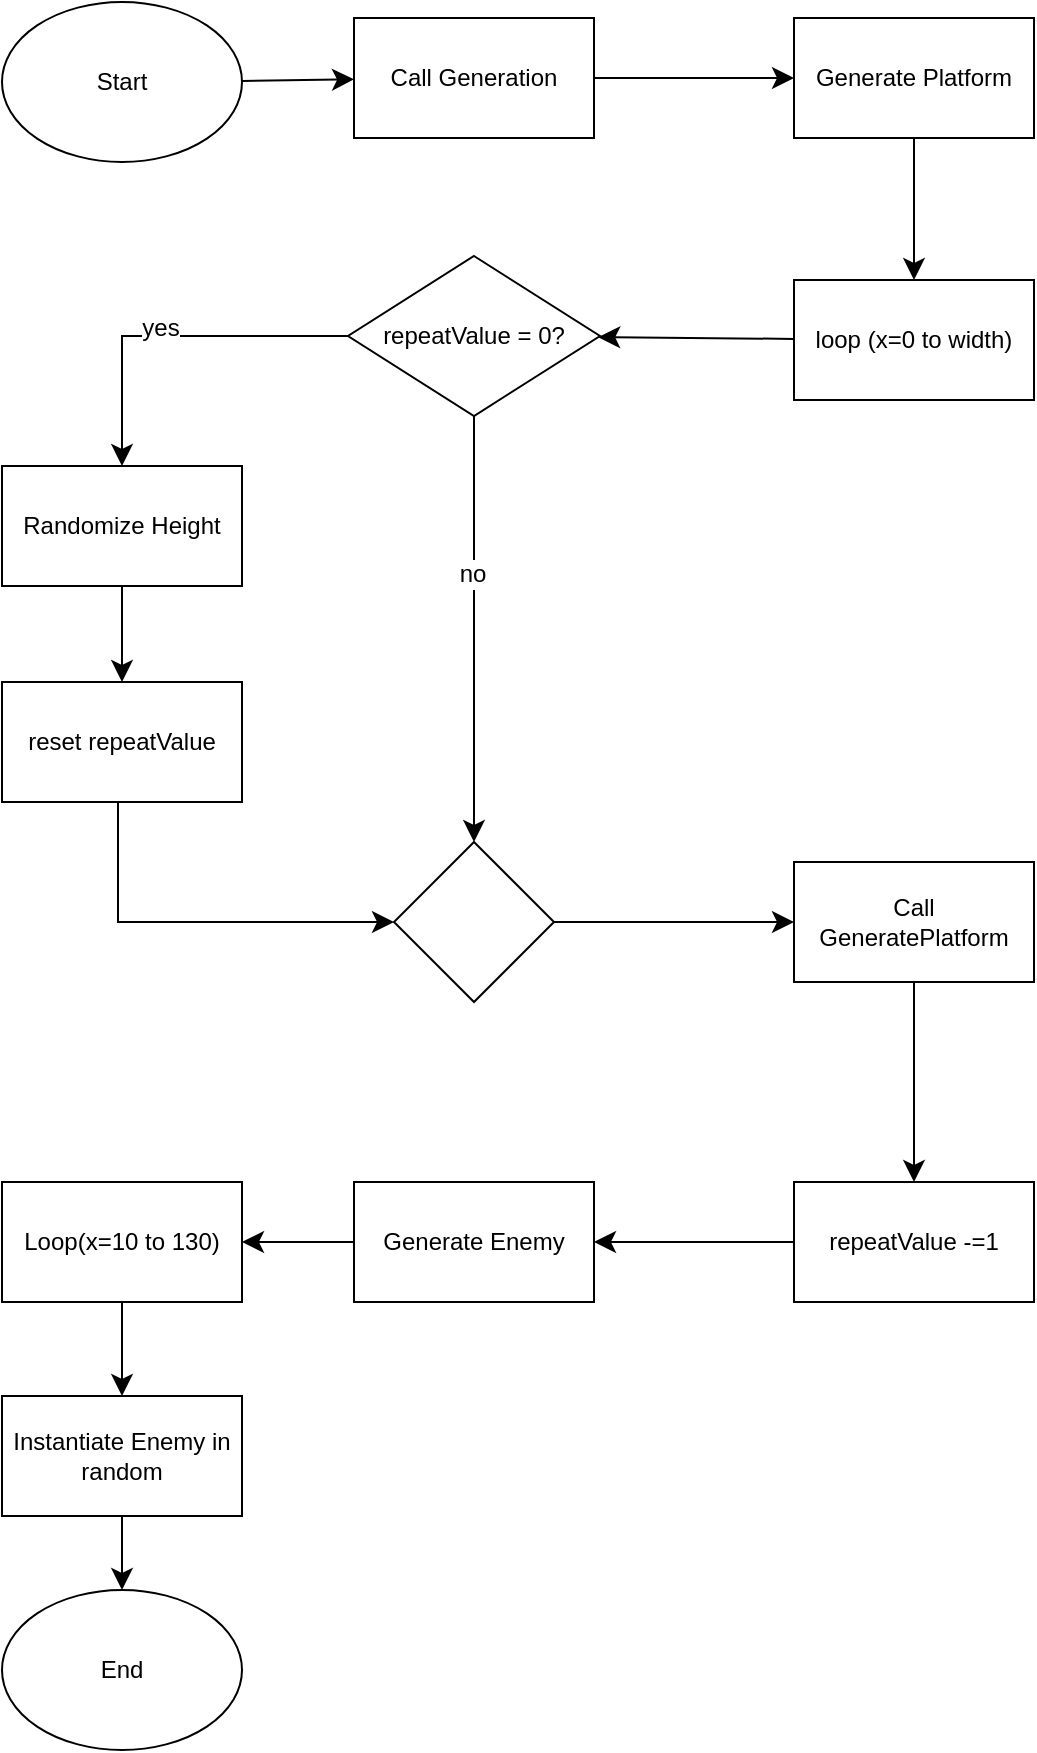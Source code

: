 <mxfile version="25.0.3">
  <diagram name="Page-1" id="dWUJdeGK1EYH1Q_gn_xM">
    <mxGraphModel dx="1674" dy="1297" grid="0" gridSize="10" guides="1" tooltips="1" connect="1" arrows="1" fold="1" page="0" pageScale="1" pageWidth="850" pageHeight="1100" math="0" shadow="0">
      <root>
        <mxCell id="0" />
        <mxCell id="1" parent="0" />
        <mxCell id="3VKDyav_UfELIUZgKjQm-32" value="" style="edgeStyle=none;curved=1;rounded=0;orthogonalLoop=1;jettySize=auto;html=1;fontSize=12;startSize=8;endSize=8;" edge="1" parent="1" source="3VKDyav_UfELIUZgKjQm-30" target="3VKDyav_UfELIUZgKjQm-31">
          <mxGeometry relative="1" as="geometry" />
        </mxCell>
        <mxCell id="3VKDyav_UfELIUZgKjQm-30" value="Start" style="ellipse;whiteSpace=wrap;html=1;" vertex="1" parent="1">
          <mxGeometry x="267" y="-22" width="120" height="80" as="geometry" />
        </mxCell>
        <mxCell id="3VKDyav_UfELIUZgKjQm-34" value="" style="edgeStyle=none;curved=1;rounded=0;orthogonalLoop=1;jettySize=auto;html=1;fontSize=12;startSize=8;endSize=8;" edge="1" parent="1" source="3VKDyav_UfELIUZgKjQm-31" target="3VKDyav_UfELIUZgKjQm-33">
          <mxGeometry relative="1" as="geometry" />
        </mxCell>
        <mxCell id="3VKDyav_UfELIUZgKjQm-31" value="Call Generation" style="whiteSpace=wrap;html=1;" vertex="1" parent="1">
          <mxGeometry x="443" y="-14" width="120" height="60" as="geometry" />
        </mxCell>
        <mxCell id="3VKDyav_UfELIUZgKjQm-36" value="" style="edgeStyle=none;curved=1;rounded=0;orthogonalLoop=1;jettySize=auto;html=1;fontSize=12;startSize=8;endSize=8;" edge="1" parent="1" source="3VKDyav_UfELIUZgKjQm-33" target="3VKDyav_UfELIUZgKjQm-35">
          <mxGeometry relative="1" as="geometry" />
        </mxCell>
        <mxCell id="3VKDyav_UfELIUZgKjQm-33" value="Generate Platform" style="whiteSpace=wrap;html=1;" vertex="1" parent="1">
          <mxGeometry x="663" y="-14" width="120" height="60" as="geometry" />
        </mxCell>
        <mxCell id="3VKDyav_UfELIUZgKjQm-40" value="" style="edgeStyle=none;curved=1;rounded=0;orthogonalLoop=1;jettySize=auto;html=1;fontSize=12;startSize=8;endSize=8;" edge="1" parent="1" source="3VKDyav_UfELIUZgKjQm-35" target="3VKDyav_UfELIUZgKjQm-39">
          <mxGeometry relative="1" as="geometry" />
        </mxCell>
        <mxCell id="3VKDyav_UfELIUZgKjQm-35" value="loop (x=0 to width)" style="whiteSpace=wrap;html=1;" vertex="1" parent="1">
          <mxGeometry x="663" y="117" width="120" height="60" as="geometry" />
        </mxCell>
        <mxCell id="3VKDyav_UfELIUZgKjQm-42" value="" style="edgeStyle=orthogonalEdgeStyle;rounded=0;orthogonalLoop=1;jettySize=auto;html=1;fontSize=12;startSize=8;endSize=8;" edge="1" parent="1" source="3VKDyav_UfELIUZgKjQm-39" target="3VKDyav_UfELIUZgKjQm-41">
          <mxGeometry relative="1" as="geometry" />
        </mxCell>
        <mxCell id="3VKDyav_UfELIUZgKjQm-45" value="yes" style="edgeLabel;html=1;align=center;verticalAlign=middle;resizable=0;points=[];fontSize=12;" vertex="1" connectable="0" parent="3VKDyav_UfELIUZgKjQm-42">
          <mxGeometry x="0.056" y="-4" relative="1" as="geometry">
            <mxPoint as="offset" />
          </mxGeometry>
        </mxCell>
        <mxCell id="3VKDyav_UfELIUZgKjQm-48" value="" style="edgeStyle=none;curved=1;rounded=0;orthogonalLoop=1;jettySize=auto;html=1;fontSize=12;startSize=8;endSize=8;entryX=0.5;entryY=0;entryDx=0;entryDy=0;" edge="1" parent="1" source="3VKDyav_UfELIUZgKjQm-39" target="3VKDyav_UfELIUZgKjQm-50">
          <mxGeometry relative="1" as="geometry">
            <mxPoint x="294.384" y="547" as="targetPoint" />
          </mxGeometry>
        </mxCell>
        <mxCell id="3VKDyav_UfELIUZgKjQm-49" value="no" style="edgeLabel;html=1;align=center;verticalAlign=middle;resizable=0;points=[];fontSize=12;" vertex="1" connectable="0" parent="3VKDyav_UfELIUZgKjQm-48">
          <mxGeometry x="-0.262" y="-1" relative="1" as="geometry">
            <mxPoint as="offset" />
          </mxGeometry>
        </mxCell>
        <mxCell id="3VKDyav_UfELIUZgKjQm-39" value="repeatValue = 0?" style="rhombus;whiteSpace=wrap;html=1;" vertex="1" parent="1">
          <mxGeometry x="440" y="105" width="126" height="80" as="geometry" />
        </mxCell>
        <mxCell id="3VKDyav_UfELIUZgKjQm-53" value="" style="edgeStyle=elbowEdgeStyle;rounded=0;orthogonalLoop=1;jettySize=auto;html=1;fontSize=12;startSize=8;endSize=8;entryX=0;entryY=0.5;entryDx=0;entryDy=0;exitX=0.5;exitY=1;exitDx=0;exitDy=0;" edge="1" parent="1" source="3VKDyav_UfELIUZgKjQm-54" target="3VKDyav_UfELIUZgKjQm-50">
          <mxGeometry relative="1" as="geometry">
            <mxPoint x="105" y="639" as="sourcePoint" />
            <mxPoint x="105" y="684" as="targetPoint" />
            <Array as="points">
              <mxPoint x="325" y="426" />
            </Array>
          </mxGeometry>
        </mxCell>
        <mxCell id="3VKDyav_UfELIUZgKjQm-55" value="" style="edgeStyle=none;curved=1;rounded=0;orthogonalLoop=1;jettySize=auto;html=1;fontSize=12;startSize=8;endSize=8;" edge="1" parent="1" source="3VKDyav_UfELIUZgKjQm-41" target="3VKDyav_UfELIUZgKjQm-54">
          <mxGeometry relative="1" as="geometry" />
        </mxCell>
        <mxCell id="3VKDyav_UfELIUZgKjQm-41" value="Randomize Height" style="whiteSpace=wrap;html=1;" vertex="1" parent="1">
          <mxGeometry x="267" y="210" width="120" height="60" as="geometry" />
        </mxCell>
        <mxCell id="3VKDyav_UfELIUZgKjQm-61" value="" style="edgeStyle=none;curved=1;rounded=0;orthogonalLoop=1;jettySize=auto;html=1;fontSize=12;startSize=8;endSize=8;" edge="1" parent="1" source="3VKDyav_UfELIUZgKjQm-50" target="3VKDyav_UfELIUZgKjQm-60">
          <mxGeometry relative="1" as="geometry" />
        </mxCell>
        <mxCell id="3VKDyav_UfELIUZgKjQm-50" value="" style="rhombus;whiteSpace=wrap;html=1;" vertex="1" parent="1">
          <mxGeometry x="463" y="398" width="80" height="80" as="geometry" />
        </mxCell>
        <mxCell id="3VKDyav_UfELIUZgKjQm-54" value="reset repeatValue" style="whiteSpace=wrap;html=1;" vertex="1" parent="1">
          <mxGeometry x="267" y="318" width="120" height="60" as="geometry" />
        </mxCell>
        <mxCell id="3VKDyav_UfELIUZgKjQm-64" value="" style="edgeStyle=none;curved=1;rounded=0;orthogonalLoop=1;jettySize=auto;html=1;fontSize=12;startSize=8;endSize=8;" edge="1" parent="1" source="3VKDyav_UfELIUZgKjQm-56" target="3VKDyav_UfELIUZgKjQm-63">
          <mxGeometry relative="1" as="geometry" />
        </mxCell>
        <mxCell id="3VKDyav_UfELIUZgKjQm-56" value="repeatValue -=1" style="whiteSpace=wrap;html=1;" vertex="1" parent="1">
          <mxGeometry x="663" y="568" width="120" height="60" as="geometry" />
        </mxCell>
        <mxCell id="3VKDyav_UfELIUZgKjQm-62" value="" style="edgeStyle=none;curved=1;rounded=0;orthogonalLoop=1;jettySize=auto;html=1;fontSize=12;startSize=8;endSize=8;" edge="1" parent="1" source="3VKDyav_UfELIUZgKjQm-60" target="3VKDyav_UfELIUZgKjQm-56">
          <mxGeometry relative="1" as="geometry" />
        </mxCell>
        <mxCell id="3VKDyav_UfELIUZgKjQm-60" value="Call GeneratePlatform" style="whiteSpace=wrap;html=1;" vertex="1" parent="1">
          <mxGeometry x="663" y="408" width="120" height="60" as="geometry" />
        </mxCell>
        <mxCell id="3VKDyav_UfELIUZgKjQm-66" value="" style="edgeStyle=none;curved=1;rounded=0;orthogonalLoop=1;jettySize=auto;html=1;fontSize=12;startSize=8;endSize=8;" edge="1" parent="1" source="3VKDyav_UfELIUZgKjQm-63" target="3VKDyav_UfELIUZgKjQm-65">
          <mxGeometry relative="1" as="geometry" />
        </mxCell>
        <mxCell id="3VKDyav_UfELIUZgKjQm-63" value="Generate Enemy" style="whiteSpace=wrap;html=1;" vertex="1" parent="1">
          <mxGeometry x="443" y="568" width="120" height="60" as="geometry" />
        </mxCell>
        <mxCell id="3VKDyav_UfELIUZgKjQm-68" value="" style="edgeStyle=none;curved=1;rounded=0;orthogonalLoop=1;jettySize=auto;html=1;fontSize=12;startSize=8;endSize=8;" edge="1" parent="1" source="3VKDyav_UfELIUZgKjQm-65" target="3VKDyav_UfELIUZgKjQm-67">
          <mxGeometry relative="1" as="geometry" />
        </mxCell>
        <mxCell id="3VKDyav_UfELIUZgKjQm-65" value="Loop(x=10 to 130)" style="whiteSpace=wrap;html=1;" vertex="1" parent="1">
          <mxGeometry x="267" y="568" width="120" height="60" as="geometry" />
        </mxCell>
        <mxCell id="3VKDyav_UfELIUZgKjQm-73" style="edgeStyle=none;curved=1;rounded=0;orthogonalLoop=1;jettySize=auto;html=1;exitX=0.5;exitY=1;exitDx=0;exitDy=0;entryX=0.5;entryY=0;entryDx=0;entryDy=0;fontSize=12;startSize=8;endSize=8;" edge="1" parent="1" source="3VKDyav_UfELIUZgKjQm-67" target="3VKDyav_UfELIUZgKjQm-72">
          <mxGeometry relative="1" as="geometry" />
        </mxCell>
        <mxCell id="3VKDyav_UfELIUZgKjQm-67" value="Instantiate Enemy in random" style="whiteSpace=wrap;html=1;" vertex="1" parent="1">
          <mxGeometry x="267" y="675" width="120" height="60" as="geometry" />
        </mxCell>
        <mxCell id="3VKDyav_UfELIUZgKjQm-72" value="End" style="ellipse;whiteSpace=wrap;html=1;" vertex="1" parent="1">
          <mxGeometry x="267" y="772" width="120" height="80" as="geometry" />
        </mxCell>
      </root>
    </mxGraphModel>
  </diagram>
</mxfile>
